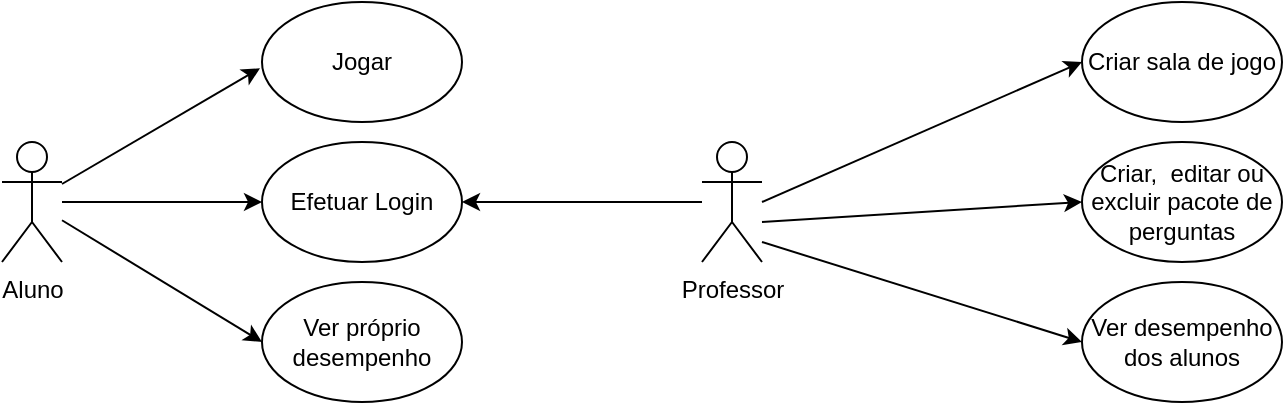 <mxfile version="12.7.0"><diagram id="uPQmuaNKnwXrrlENtWQ1" name="Página-1"><mxGraphModel dx="1231" dy="643" grid="1" gridSize="10" guides="1" tooltips="1" connect="1" arrows="1" fold="1" page="1" pageScale="1" pageWidth="1169" pageHeight="827" math="0" shadow="0"><root><mxCell id="0"/><mxCell id="1" parent="0"/><mxCell id="d5ukbUYMUUpBPGVAMQkD-1" value="&lt;font style=&quot;vertical-align: inherit&quot;&gt;&lt;font style=&quot;vertical-align: inherit&quot;&gt;Aluno&lt;/font&gt;&lt;/font&gt;" style="shape=umlActor;verticalLabelPosition=bottom;labelBackgroundColor=#ffffff;verticalAlign=top;html=1;outlineConnect=0;" vertex="1" parent="1"><mxGeometry x="270" y="200" width="30" height="60" as="geometry"/></mxCell><mxCell id="d5ukbUYMUUpBPGVAMQkD-2" value="&lt;font style=&quot;vertical-align: inherit&quot;&gt;&lt;font style=&quot;vertical-align: inherit&quot;&gt;&lt;font style=&quot;vertical-align: inherit&quot;&gt;&lt;font style=&quot;vertical-align: inherit&quot;&gt;&lt;font style=&quot;vertical-align: inherit&quot;&gt;&lt;font style=&quot;vertical-align: inherit&quot;&gt;Efetuar Login&lt;/font&gt;&lt;/font&gt;&lt;/font&gt;&lt;/font&gt;&lt;/font&gt;&lt;/font&gt;" style="ellipse;whiteSpace=wrap;html=1;" vertex="1" parent="1"><mxGeometry x="400" y="200" width="100" height="60" as="geometry"/></mxCell><mxCell id="d5ukbUYMUUpBPGVAMQkD-3" value="&lt;font style=&quot;vertical-align: inherit&quot;&gt;&lt;font style=&quot;vertical-align: inherit&quot;&gt;&lt;font style=&quot;vertical-align: inherit&quot;&gt;&lt;font style=&quot;vertical-align: inherit&quot;&gt;&lt;font style=&quot;vertical-align: inherit&quot;&gt;&lt;font style=&quot;vertical-align: inherit&quot;&gt;Ver próprio desempenho&lt;/font&gt;&lt;/font&gt;&lt;/font&gt;&lt;/font&gt;&lt;/font&gt;&lt;/font&gt;" style="ellipse;whiteSpace=wrap;html=1;" vertex="1" parent="1"><mxGeometry x="400" y="270" width="100" height="60" as="geometry"/></mxCell><mxCell id="d5ukbUYMUUpBPGVAMQkD-5" value="&lt;font style=&quot;vertical-align: inherit&quot;&gt;&lt;font style=&quot;vertical-align: inherit&quot;&gt;&lt;font style=&quot;vertical-align: inherit&quot;&gt;&lt;font style=&quot;vertical-align: inherit&quot;&gt;&lt;font style=&quot;vertical-align: inherit&quot;&gt;&lt;font style=&quot;vertical-align: inherit&quot;&gt;&lt;font style=&quot;vertical-align: inherit&quot;&gt;&lt;font style=&quot;vertical-align: inherit&quot;&gt;Jogar&lt;/font&gt;&lt;/font&gt;&lt;/font&gt;&lt;/font&gt;&lt;/font&gt;&lt;/font&gt;&lt;/font&gt;&lt;/font&gt;" style="ellipse;whiteSpace=wrap;html=1;" vertex="1" parent="1"><mxGeometry x="400" y="130" width="100" height="60" as="geometry"/></mxCell><mxCell id="d5ukbUYMUUpBPGVAMQkD-10" value="" style="endArrow=classic;html=1;entryX=0;entryY=0.5;entryDx=0;entryDy=0;" edge="1" parent="1" source="d5ukbUYMUUpBPGVAMQkD-1" target="d5ukbUYMUUpBPGVAMQkD-2"><mxGeometry width="50" height="50" relative="1" as="geometry"><mxPoint x="270" y="400" as="sourcePoint"/><mxPoint x="320" y="350" as="targetPoint"/></mxGeometry></mxCell><mxCell id="d5ukbUYMUUpBPGVAMQkD-11" value="" style="endArrow=classic;html=1;entryX=0;entryY=0.5;entryDx=0;entryDy=0;" edge="1" parent="1" source="d5ukbUYMUUpBPGVAMQkD-1" target="d5ukbUYMUUpBPGVAMQkD-3"><mxGeometry width="50" height="50" relative="1" as="geometry"><mxPoint x="310" y="240" as="sourcePoint"/><mxPoint x="410" y="240" as="targetPoint"/></mxGeometry></mxCell><mxCell id="d5ukbUYMUUpBPGVAMQkD-12" value="" style="endArrow=classic;html=1;entryX=-0.01;entryY=0.552;entryDx=0;entryDy=0;entryPerimeter=0;" edge="1" parent="1" target="d5ukbUYMUUpBPGVAMQkD-5"><mxGeometry width="50" height="50" relative="1" as="geometry"><mxPoint x="300" y="221" as="sourcePoint"/><mxPoint x="410" y="240" as="targetPoint"/></mxGeometry></mxCell><mxCell id="d5ukbUYMUUpBPGVAMQkD-13" value="&lt;font style=&quot;vertical-align: inherit&quot;&gt;&lt;font style=&quot;vertical-align: inherit&quot;&gt;Professor&lt;/font&gt;&lt;/font&gt;" style="shape=umlActor;verticalLabelPosition=bottom;labelBackgroundColor=#ffffff;verticalAlign=top;html=1;outlineConnect=0;" vertex="1" parent="1"><mxGeometry x="620" y="200" width="30" height="60" as="geometry"/></mxCell><mxCell id="d5ukbUYMUUpBPGVAMQkD-15" value="&lt;font style=&quot;vertical-align: inherit&quot;&gt;&lt;font style=&quot;vertical-align: inherit&quot;&gt;&lt;font style=&quot;vertical-align: inherit&quot;&gt;&lt;font style=&quot;vertical-align: inherit&quot;&gt;&lt;font style=&quot;vertical-align: inherit&quot;&gt;&lt;font style=&quot;vertical-align: inherit&quot;&gt;&lt;font style=&quot;vertical-align: inherit&quot;&gt;&lt;font style=&quot;vertical-align: inherit&quot;&gt;Criar sala de jogo&lt;/font&gt;&lt;/font&gt;&lt;/font&gt;&lt;/font&gt;&lt;/font&gt;&lt;/font&gt;&lt;/font&gt;&lt;/font&gt;" style="ellipse;whiteSpace=wrap;html=1;" vertex="1" parent="1"><mxGeometry x="810" y="130" width="100" height="60" as="geometry"/></mxCell><mxCell id="d5ukbUYMUUpBPGVAMQkD-16" value="&lt;font style=&quot;vertical-align: inherit&quot;&gt;&lt;font style=&quot;vertical-align: inherit&quot;&gt;&lt;font style=&quot;vertical-align: inherit&quot;&gt;&lt;font style=&quot;vertical-align: inherit&quot;&gt;&lt;font style=&quot;vertical-align: inherit&quot;&gt;&lt;font style=&quot;vertical-align: inherit&quot;&gt;&lt;font style=&quot;vertical-align: inherit&quot;&gt;&lt;font style=&quot;vertical-align: inherit&quot;&gt;Criar,&amp;nbsp; editar ou excluir pacote de perguntas&lt;/font&gt;&lt;/font&gt;&lt;/font&gt;&lt;/font&gt;&lt;/font&gt;&lt;/font&gt;&lt;/font&gt;&lt;/font&gt;" style="ellipse;whiteSpace=wrap;html=1;" vertex="1" parent="1"><mxGeometry x="810" y="200" width="100" height="60" as="geometry"/></mxCell><mxCell id="d5ukbUYMUUpBPGVAMQkD-18" value="&lt;font style=&quot;vertical-align: inherit&quot;&gt;&lt;font style=&quot;vertical-align: inherit&quot;&gt;&lt;font style=&quot;vertical-align: inherit&quot;&gt;&lt;font style=&quot;vertical-align: inherit&quot;&gt;&lt;font style=&quot;vertical-align: inherit&quot;&gt;&lt;font style=&quot;vertical-align: inherit&quot;&gt;&lt;font style=&quot;vertical-align: inherit&quot;&gt;&lt;font style=&quot;vertical-align: inherit&quot;&gt;Ver desempenho dos alunos&lt;/font&gt;&lt;/font&gt;&lt;/font&gt;&lt;/font&gt;&lt;/font&gt;&lt;/font&gt;&lt;/font&gt;&lt;/font&gt;" style="ellipse;whiteSpace=wrap;html=1;" vertex="1" parent="1"><mxGeometry x="810" y="270" width="100" height="60" as="geometry"/></mxCell><mxCell id="d5ukbUYMUUpBPGVAMQkD-21" value="" style="endArrow=classic;html=1;entryX=1;entryY=0.5;entryDx=0;entryDy=0;" edge="1" parent="1" source="d5ukbUYMUUpBPGVAMQkD-13" target="d5ukbUYMUUpBPGVAMQkD-2"><mxGeometry width="50" height="50" relative="1" as="geometry"><mxPoint x="540" y="230" as="sourcePoint"/><mxPoint x="590" y="180" as="targetPoint"/></mxGeometry></mxCell><mxCell id="d5ukbUYMUUpBPGVAMQkD-23" value="" style="endArrow=classic;html=1;entryX=0;entryY=0.5;entryDx=0;entryDy=0;" edge="1" parent="1" target="d5ukbUYMUUpBPGVAMQkD-15"><mxGeometry width="50" height="50" relative="1" as="geometry"><mxPoint x="650" y="230" as="sourcePoint"/><mxPoint x="740" y="160" as="targetPoint"/></mxGeometry></mxCell><mxCell id="d5ukbUYMUUpBPGVAMQkD-24" value="" style="endArrow=classic;html=1;entryX=0;entryY=0.5;entryDx=0;entryDy=0;" edge="1" parent="1" target="d5ukbUYMUUpBPGVAMQkD-16"><mxGeometry width="50" height="50" relative="1" as="geometry"><mxPoint x="650" y="240" as="sourcePoint"/><mxPoint x="820.0" y="170" as="targetPoint"/></mxGeometry></mxCell><mxCell id="d5ukbUYMUUpBPGVAMQkD-25" value="" style="endArrow=classic;html=1;entryX=0;entryY=0.5;entryDx=0;entryDy=0;" edge="1" parent="1" target="d5ukbUYMUUpBPGVAMQkD-18"><mxGeometry width="50" height="50" relative="1" as="geometry"><mxPoint x="650" y="250" as="sourcePoint"/><mxPoint x="820.0" y="240" as="targetPoint"/></mxGeometry></mxCell></root></mxGraphModel></diagram></mxfile>